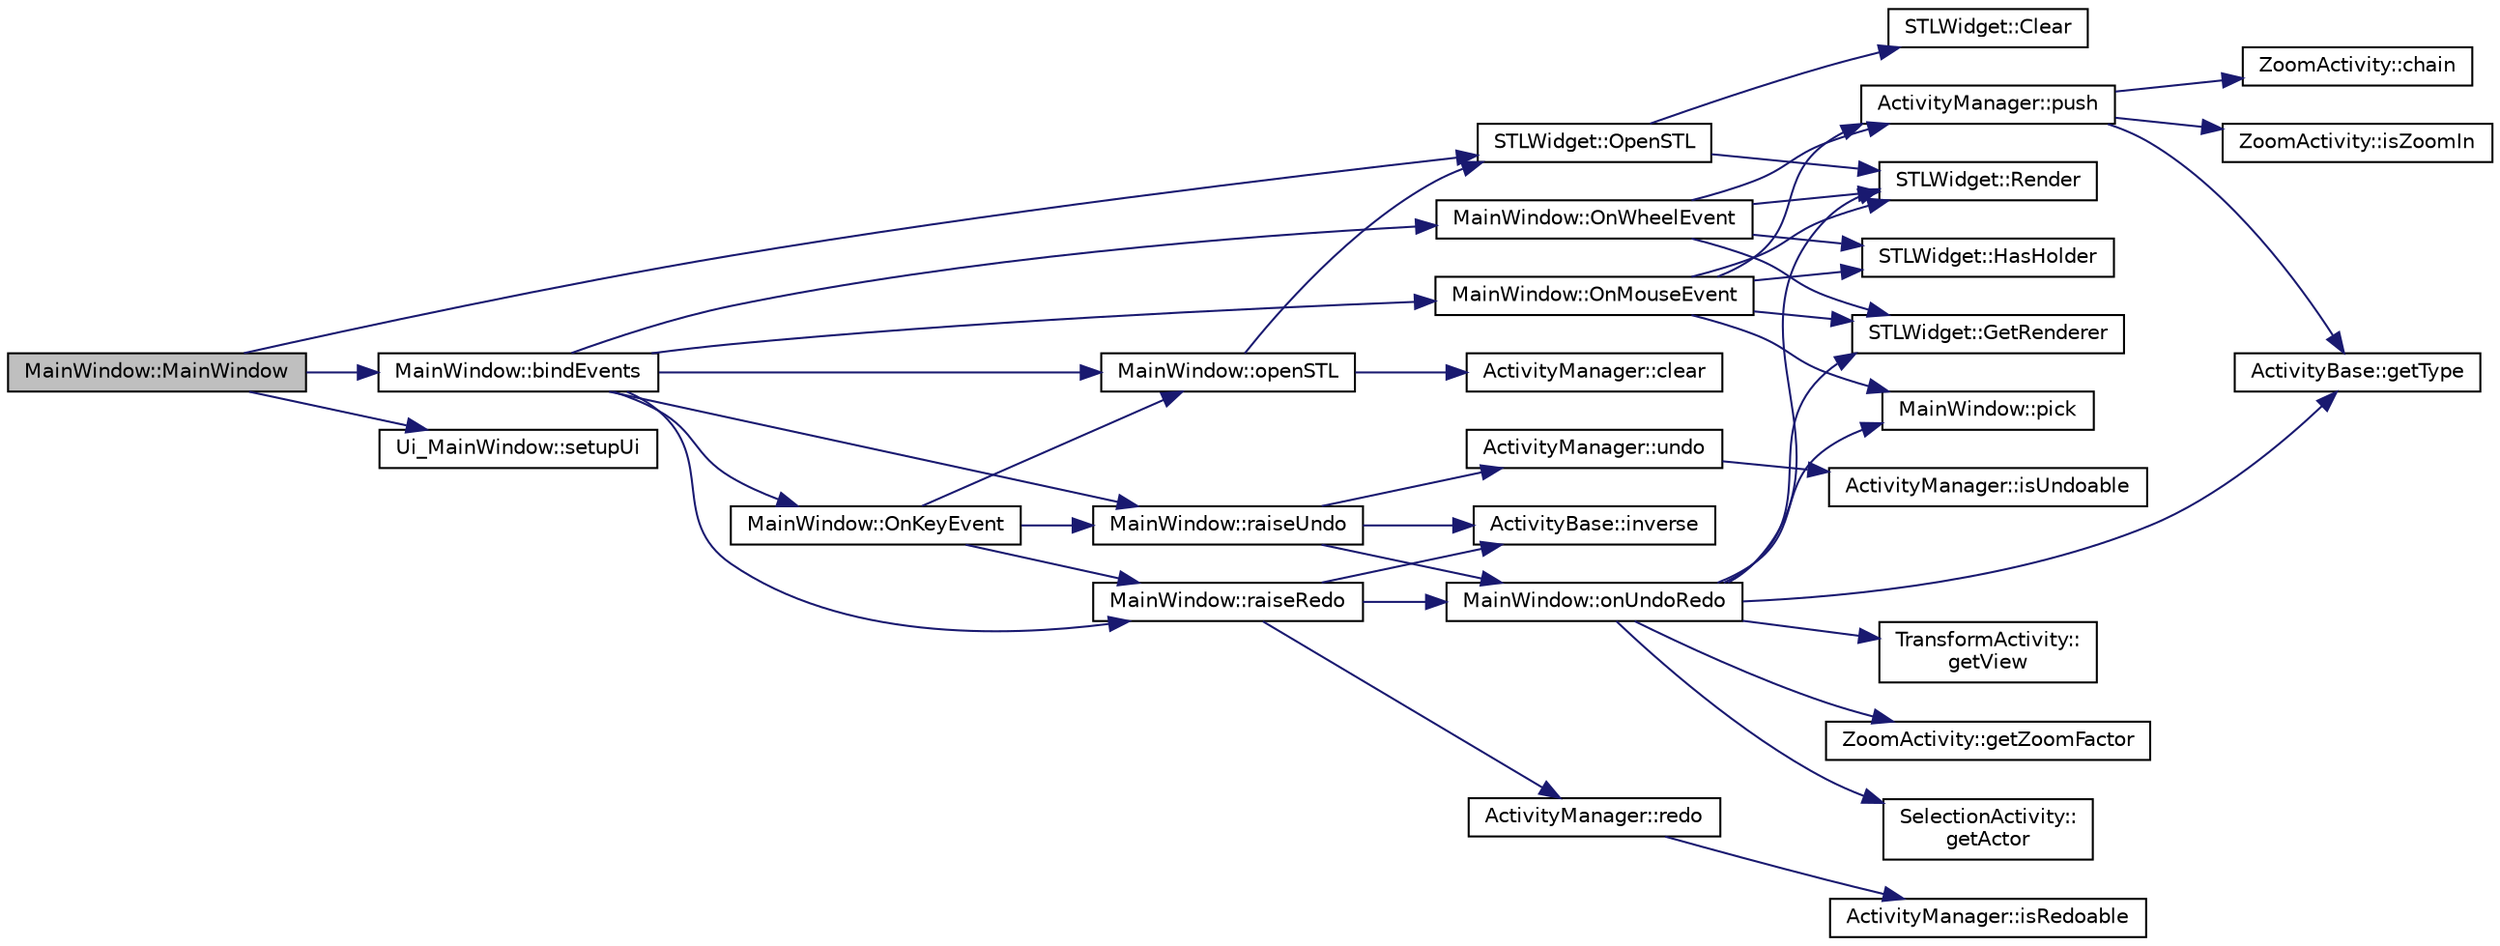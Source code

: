 digraph "MainWindow::MainWindow"
{
 // LATEX_PDF_SIZE
  edge [fontname="Helvetica",fontsize="10",labelfontname="Helvetica",labelfontsize="10"];
  node [fontname="Helvetica",fontsize="10",shape=record];
  rankdir="LR";
  Node1 [label="MainWindow::MainWindow",height=0.2,width=0.4,color="black", fillcolor="grey75", style="filled", fontcolor="black",tooltip=" "];
  Node1 -> Node2 [color="midnightblue",fontsize="10",style="solid",fontname="Helvetica"];
  Node2 [label="MainWindow::bindEvents",height=0.2,width=0.4,color="black", fillcolor="white", style="filled",URL="$class_main_window.html#a09e0ca2e7474a2049517496b4b5bd6d0",tooltip="Bind events with corresponding widget."];
  Node2 -> Node3 [color="midnightblue",fontsize="10",style="solid",fontname="Helvetica"];
  Node3 [label="MainWindow::OnKeyEvent",height=0.2,width=0.4,color="black", fillcolor="white", style="filled",URL="$class_main_window.html#add1ef441fb74a254e3204450422fd3b6",tooltip="Handle a keyboard event from STLWidget."];
  Node3 -> Node4 [color="midnightblue",fontsize="10",style="solid",fontname="Helvetica"];
  Node4 [label="MainWindow::openSTL",height=0.2,width=0.4,color="black", fillcolor="white", style="filled",URL="$class_main_window.html#ae90da32f0dd4f1b40353dd97819e4016",tooltip="Open an STL file at path from open file dialog."];
  Node4 -> Node5 [color="midnightblue",fontsize="10",style="solid",fontname="Helvetica"];
  Node5 [label="ActivityManager::clear",height=0.2,width=0.4,color="black", fillcolor="white", style="filled",URL="$class_activity_manager.html#aae34a29e2476905883bcd073bb47f03e",tooltip="Clear all activities."];
  Node4 -> Node6 [color="midnightblue",fontsize="10",style="solid",fontname="Helvetica"];
  Node6 [label="STLWidget::OpenSTL",height=0.2,width=0.4,color="black", fillcolor="white", style="filled",URL="$class_s_t_l_widget.html#ac587c00427f4acc5c4f8d6d0e5667d83",tooltip="Open or import the STL reader to display."];
  Node6 -> Node7 [color="midnightblue",fontsize="10",style="solid",fontname="Helvetica"];
  Node7 [label="STLWidget::Clear",height=0.2,width=0.4,color="black", fillcolor="white", style="filled",URL="$class_s_t_l_widget.html#a3b660bb9da2d718d46bb7b9af52ab1f4",tooltip="Clear all fields."];
  Node6 -> Node8 [color="midnightblue",fontsize="10",style="solid",fontname="Helvetica"];
  Node8 [label="STLWidget::Render",height=0.2,width=0.4,color="black", fillcolor="white", style="filled",URL="$class_s_t_l_widget.html#ac57424afd9164e125938ed47041c7d76",tooltip="Refresh the widget, applying new changes."];
  Node3 -> Node9 [color="midnightblue",fontsize="10",style="solid",fontname="Helvetica"];
  Node9 [label="MainWindow::raiseRedo",height=0.2,width=0.4,color="black", fillcolor="white", style="filled",URL="$class_main_window.html#a2ddbce75908e9e962bf844aca6d2b4ca",tooltip="Raise redo event when redo action button clicked."];
  Node9 -> Node10 [color="midnightblue",fontsize="10",style="solid",fontname="Helvetica"];
  Node10 [label="ActivityBase::inverse",height=0.2,width=0.4,color="black", fillcolor="white", style="filled",URL="$class_activity_base.html#aab17504d45cbc44b581beb5d6a660ece",tooltip="Inverse this activity to switch undo/redo state."];
  Node9 -> Node11 [color="midnightblue",fontsize="10",style="solid",fontname="Helvetica"];
  Node11 [label="MainWindow::onUndoRedo",height=0.2,width=0.4,color="black", fillcolor="white", style="filled",URL="$class_main_window.html#a2ec3dd50c4d8a47830f2e437383f2fa8",tooltip="Undo or redo an activity."];
  Node11 -> Node12 [color="midnightblue",fontsize="10",style="solid",fontname="Helvetica"];
  Node12 [label="SelectionActivity::\lgetActor",height=0.2,width=0.4,color="black", fillcolor="white", style="filled",URL="$class_selection_activity.html#ab5cb6b72c0680ee995986d19d3cf6a86",tooltip="Get the actor."];
  Node11 -> Node13 [color="midnightblue",fontsize="10",style="solid",fontname="Helvetica"];
  Node13 [label="STLWidget::GetRenderer",height=0.2,width=0.4,color="black", fillcolor="white", style="filled",URL="$class_s_t_l_widget.html#a5a3e391dd6b86e53841af138b4477f91",tooltip="Get the renderer."];
  Node11 -> Node14 [color="midnightblue",fontsize="10",style="solid",fontname="Helvetica"];
  Node14 [label="ActivityBase::getType",height=0.2,width=0.4,color="black", fillcolor="white", style="filled",URL="$class_activity_base.html#a1b65c21bd9f3534dedbef62c7fe05764",tooltip="Get the type of the activity."];
  Node11 -> Node15 [color="midnightblue",fontsize="10",style="solid",fontname="Helvetica"];
  Node15 [label="TransformActivity::\lgetView",height=0.2,width=0.4,color="black", fillcolor="white", style="filled",URL="$class_transform_activity.html#a01c456701ffd301259e9b053533e914f",tooltip="Get the camera that contains linear transform matrix."];
  Node11 -> Node16 [color="midnightblue",fontsize="10",style="solid",fontname="Helvetica"];
  Node16 [label="ZoomActivity::getZoomFactor",height=0.2,width=0.4,color="black", fillcolor="white", style="filled",URL="$class_zoom_activity.html#abc3d9aa0e4cb77605696126afa05e59d",tooltip="Get the zoom factor."];
  Node11 -> Node17 [color="midnightblue",fontsize="10",style="solid",fontname="Helvetica"];
  Node17 [label="MainWindow::pick",height=0.2,width=0.4,color="black", fillcolor="white", style="filled",URL="$class_main_window.html#ac8af4f32e38ed985f35c10cd7044f1f0",tooltip="Pick an object on the screen."];
  Node11 -> Node8 [color="midnightblue",fontsize="10",style="solid",fontname="Helvetica"];
  Node9 -> Node18 [color="midnightblue",fontsize="10",style="solid",fontname="Helvetica"];
  Node18 [label="ActivityManager::redo",height=0.2,width=0.4,color="black", fillcolor="white", style="filled",URL="$class_activity_manager.html#a15a289470a1ada5ef9df64632a90566b",tooltip="Redo last undone activity if exists."];
  Node18 -> Node19 [color="midnightblue",fontsize="10",style="solid",fontname="Helvetica"];
  Node19 [label="ActivityManager::isRedoable",height=0.2,width=0.4,color="black", fillcolor="white", style="filled",URL="$class_activity_manager.html#afdb1255e34e57a484fc1b41dd1a2d11b",tooltip="See if redoing is available."];
  Node3 -> Node20 [color="midnightblue",fontsize="10",style="solid",fontname="Helvetica"];
  Node20 [label="MainWindow::raiseUndo",height=0.2,width=0.4,color="black", fillcolor="white", style="filled",URL="$class_main_window.html#a4d447caa99a7519d6c7281b987912e0f",tooltip="Raise undo event when undo action button clicked."];
  Node20 -> Node10 [color="midnightblue",fontsize="10",style="solid",fontname="Helvetica"];
  Node20 -> Node11 [color="midnightblue",fontsize="10",style="solid",fontname="Helvetica"];
  Node20 -> Node21 [color="midnightblue",fontsize="10",style="solid",fontname="Helvetica"];
  Node21 [label="ActivityManager::undo",height=0.2,width=0.4,color="black", fillcolor="white", style="filled",URL="$class_activity_manager.html#a013f09468f61661e4c50b7f53526a421",tooltip="Undo last activity if exists."];
  Node21 -> Node22 [color="midnightblue",fontsize="10",style="solid",fontname="Helvetica"];
  Node22 [label="ActivityManager::isUndoable",height=0.2,width=0.4,color="black", fillcolor="white", style="filled",URL="$class_activity_manager.html#a0cd8af492184b064b0802e8db7402322",tooltip="See if undoing is available."];
  Node2 -> Node23 [color="midnightblue",fontsize="10",style="solid",fontname="Helvetica"];
  Node23 [label="MainWindow::OnMouseEvent",height=0.2,width=0.4,color="black", fillcolor="white", style="filled",URL="$class_main_window.html#aa30a6952cbd9f262ffe6176a616bfaa5",tooltip="Handle a mouse event from STLWidget."];
  Node23 -> Node13 [color="midnightblue",fontsize="10",style="solid",fontname="Helvetica"];
  Node23 -> Node24 [color="midnightblue",fontsize="10",style="solid",fontname="Helvetica"];
  Node24 [label="STLWidget::HasHolder",height=0.2,width=0.4,color="black", fillcolor="white", style="filled",URL="$class_s_t_l_widget.html#a674666824522c9b28d34af6a5937e6e9",tooltip="Indicates whether the widget shows any STL object."];
  Node23 -> Node17 [color="midnightblue",fontsize="10",style="solid",fontname="Helvetica"];
  Node23 -> Node25 [color="midnightblue",fontsize="10",style="solid",fontname="Helvetica"];
  Node25 [label="ActivityManager::push",height=0.2,width=0.4,color="black", fillcolor="white", style="filled",URL="$class_activity_manager.html#a8aa02f1f7df25f2509eb9b85ce671fe5",tooltip="Do something initially for the activity."];
  Node25 -> Node26 [color="midnightblue",fontsize="10",style="solid",fontname="Helvetica"];
  Node26 [label="ZoomActivity::chain",height=0.2,width=0.4,color="black", fillcolor="white", style="filled",URL="$class_zoom_activity.html#afb7f022a1c49782638194bff7eef91b4",tooltip="Chain another zoom activity."];
  Node25 -> Node14 [color="midnightblue",fontsize="10",style="solid",fontname="Helvetica"];
  Node25 -> Node27 [color="midnightblue",fontsize="10",style="solid",fontname="Helvetica"];
  Node27 [label="ZoomActivity::isZoomIn",height=0.2,width=0.4,color="black", fillcolor="white", style="filled",URL="$class_zoom_activity.html#aabcdc3a96f3df0dc04471b05851b33de",tooltip="Returns whether this activity represents zoom in."];
  Node23 -> Node8 [color="midnightblue",fontsize="10",style="solid",fontname="Helvetica"];
  Node2 -> Node28 [color="midnightblue",fontsize="10",style="solid",fontname="Helvetica"];
  Node28 [label="MainWindow::OnWheelEvent",height=0.2,width=0.4,color="black", fillcolor="white", style="filled",URL="$class_main_window.html#a176a8b03cdcbc31e8a0fef86cad53365",tooltip="Handle a mouse wheel event from STLWidget."];
  Node28 -> Node13 [color="midnightblue",fontsize="10",style="solid",fontname="Helvetica"];
  Node28 -> Node24 [color="midnightblue",fontsize="10",style="solid",fontname="Helvetica"];
  Node28 -> Node25 [color="midnightblue",fontsize="10",style="solid",fontname="Helvetica"];
  Node28 -> Node8 [color="midnightblue",fontsize="10",style="solid",fontname="Helvetica"];
  Node2 -> Node4 [color="midnightblue",fontsize="10",style="solid",fontname="Helvetica"];
  Node2 -> Node9 [color="midnightblue",fontsize="10",style="solid",fontname="Helvetica"];
  Node2 -> Node20 [color="midnightblue",fontsize="10",style="solid",fontname="Helvetica"];
  Node1 -> Node6 [color="midnightblue",fontsize="10",style="solid",fontname="Helvetica"];
  Node1 -> Node29 [color="midnightblue",fontsize="10",style="solid",fontname="Helvetica"];
  Node29 [label="Ui_MainWindow::setupUi",height=0.2,width=0.4,color="black", fillcolor="white", style="filled",URL="$class_ui___main_window.html#acf4a0872c4c77d8f43a2ec66ed849b58",tooltip=" "];
}
